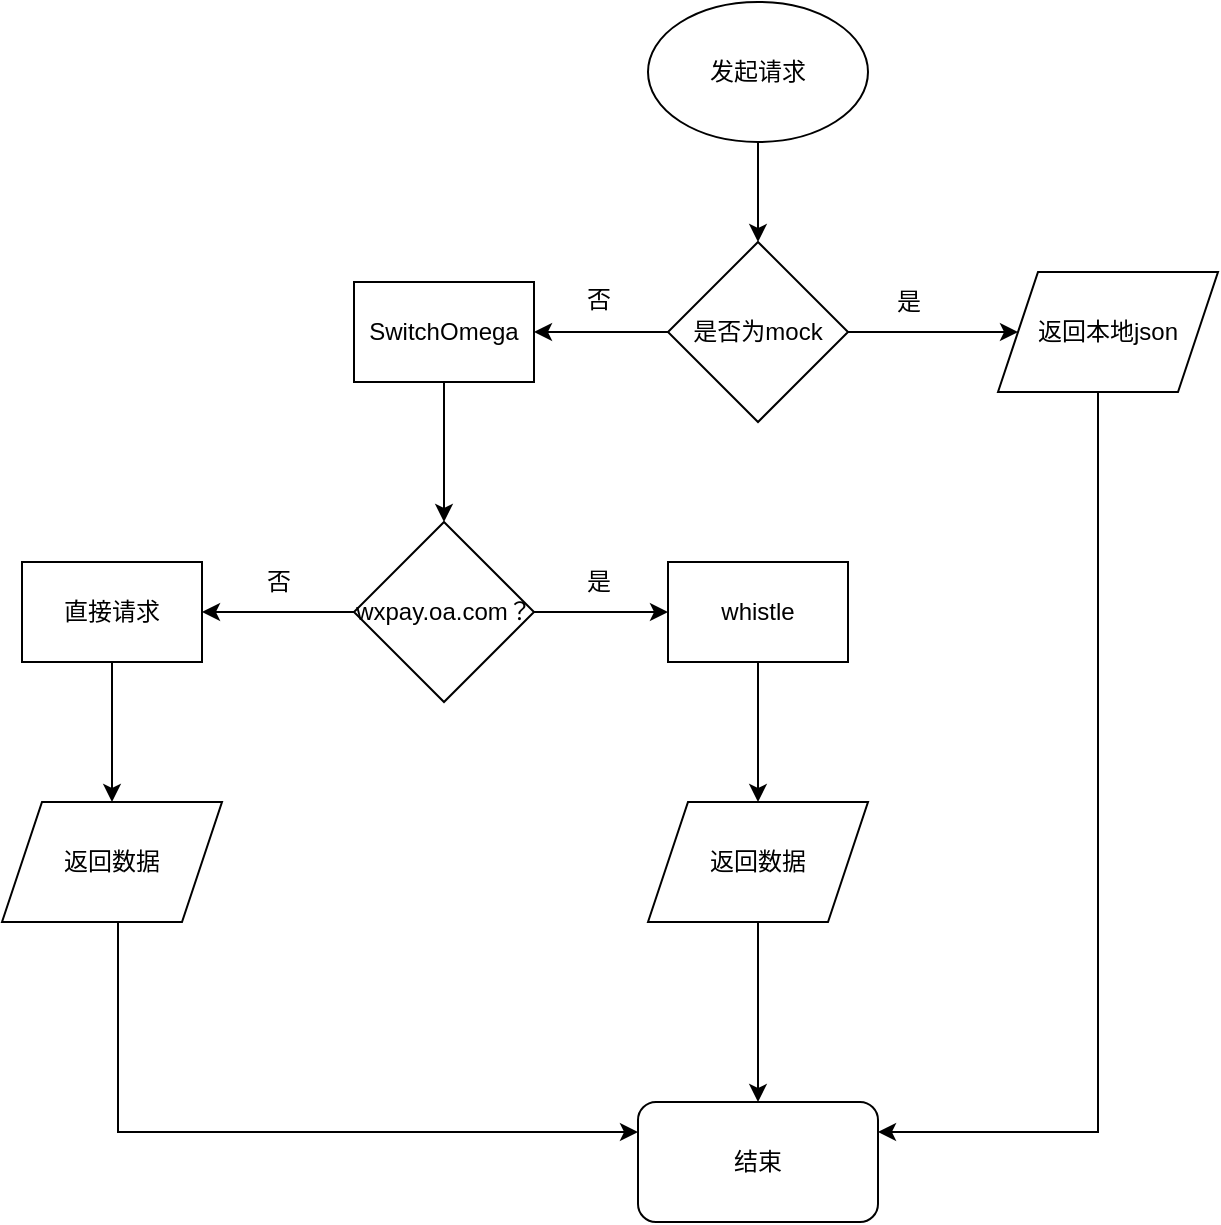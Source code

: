 <mxfile version="13.10.1" type="github"><diagram id="zZkqwI_QI6-libkwt4RM" name="Page-1"><mxGraphModel dx="1422" dy="762" grid="1" gridSize="10" guides="1" tooltips="1" connect="1" arrows="1" fold="1" page="1" pageScale="1" pageWidth="827" pageHeight="1169" math="0" shadow="0"><root><mxCell id="0"/><mxCell id="1" parent="0"/><mxCell id="q8AeRelRVfStKiR_wWOk-11" value="" style="edgeStyle=orthogonalEdgeStyle;rounded=0;orthogonalLoop=1;jettySize=auto;html=1;" edge="1" parent="1" source="UMQPJvTybZt6qvV0q8KS-12" target="UMQPJvTybZt6qvV0q8KS-19"><mxGeometry relative="1" as="geometry"/></mxCell><mxCell id="q8AeRelRVfStKiR_wWOk-12" value="" style="edgeStyle=orthogonalEdgeStyle;rounded=0;orthogonalLoop=1;jettySize=auto;html=1;" edge="1" parent="1" source="UMQPJvTybZt6qvV0q8KS-12" target="UMQPJvTybZt6qvV0q8KS-45"><mxGeometry relative="1" as="geometry"/></mxCell><mxCell id="UMQPJvTybZt6qvV0q8KS-12" value="wxpay.oa.com？" style="rhombus;whiteSpace=wrap;html=1;" parent="1" vertex="1"><mxGeometry x="198" y="270" width="90" height="90" as="geometry"/></mxCell><mxCell id="UMQPJvTybZt6qvV0q8KS-63" value="" style="edgeStyle=orthogonalEdgeStyle;rounded=0;orthogonalLoop=1;jettySize=auto;html=1;" parent="1" source="UMQPJvTybZt6qvV0q8KS-19" target="UMQPJvTybZt6qvV0q8KS-62" edge="1"><mxGeometry relative="1" as="geometry"/></mxCell><mxCell id="UMQPJvTybZt6qvV0q8KS-19" value="直接请求" style="rounded=0;whiteSpace=wrap;html=1;" parent="1" vertex="1"><mxGeometry x="32" y="290" width="90" height="50" as="geometry"/></mxCell><mxCell id="q8AeRelRVfStKiR_wWOk-2" value="" style="edgeStyle=orthogonalEdgeStyle;rounded=0;orthogonalLoop=1;jettySize=auto;html=1;" edge="1" parent="1" source="UMQPJvTybZt6qvV0q8KS-23" target="q8AeRelRVfStKiR_wWOk-1"><mxGeometry relative="1" as="geometry"/></mxCell><mxCell id="UMQPJvTybZt6qvV0q8KS-23" value="发起请求" style="ellipse;whiteSpace=wrap;html=1;" parent="1" vertex="1"><mxGeometry x="345" y="10" width="110" height="70" as="geometry"/></mxCell><mxCell id="q8AeRelRVfStKiR_wWOk-10" value="" style="edgeStyle=orthogonalEdgeStyle;rounded=0;orthogonalLoop=1;jettySize=auto;html=1;" edge="1" parent="1" source="UMQPJvTybZt6qvV0q8KS-42" target="UMQPJvTybZt6qvV0q8KS-12"><mxGeometry relative="1" as="geometry"/></mxCell><mxCell id="UMQPJvTybZt6qvV0q8KS-42" value="SwitchOmega" style="rounded=0;whiteSpace=wrap;html=1;" parent="1" vertex="1"><mxGeometry x="198" y="150" width="90" height="50" as="geometry"/></mxCell><mxCell id="UMQPJvTybZt6qvV0q8KS-48" value="" style="edgeStyle=orthogonalEdgeStyle;rounded=0;orthogonalLoop=1;jettySize=auto;html=1;" parent="1" source="UMQPJvTybZt6qvV0q8KS-45" target="UMQPJvTybZt6qvV0q8KS-47" edge="1"><mxGeometry relative="1" as="geometry"/></mxCell><mxCell id="UMQPJvTybZt6qvV0q8KS-45" value="whistle" style="rounded=0;whiteSpace=wrap;html=1;" parent="1" vertex="1"><mxGeometry x="355" y="290" width="90" height="50" as="geometry"/></mxCell><mxCell id="UMQPJvTybZt6qvV0q8KS-53" value="" style="edgeStyle=orthogonalEdgeStyle;rounded=0;orthogonalLoop=1;jettySize=auto;html=1;" parent="1" source="UMQPJvTybZt6qvV0q8KS-47" target="UMQPJvTybZt6qvV0q8KS-52" edge="1"><mxGeometry relative="1" as="geometry"/></mxCell><mxCell id="UMQPJvTybZt6qvV0q8KS-47" value="返回数据" style="shape=parallelogram;perimeter=parallelogramPerimeter;whiteSpace=wrap;html=1;fixedSize=1;" parent="1" vertex="1"><mxGeometry x="345" y="410" width="110" height="60" as="geometry"/></mxCell><mxCell id="UMQPJvTybZt6qvV0q8KS-65" style="edgeStyle=orthogonalEdgeStyle;rounded=0;orthogonalLoop=1;jettySize=auto;html=1;entryX=1;entryY=0.25;entryDx=0;entryDy=0;" parent="1" source="UMQPJvTybZt6qvV0q8KS-49" target="UMQPJvTybZt6qvV0q8KS-52" edge="1"><mxGeometry relative="1" as="geometry"><Array as="points"><mxPoint x="570" y="180"/><mxPoint x="570" y="575"/></Array></mxGeometry></mxCell><mxCell id="UMQPJvTybZt6qvV0q8KS-49" value="返回本地json" style="shape=parallelogram;perimeter=parallelogramPerimeter;whiteSpace=wrap;html=1;fixedSize=1;" parent="1" vertex="1"><mxGeometry x="520" y="145" width="110" height="60" as="geometry"/></mxCell><mxCell id="UMQPJvTybZt6qvV0q8KS-51" value="是" style="text;html=1;align=center;verticalAlign=middle;resizable=0;points=[];autosize=1;" parent="1" vertex="1"><mxGeometry x="460" y="150" width="30" height="20" as="geometry"/></mxCell><mxCell id="UMQPJvTybZt6qvV0q8KS-52" value="结束" style="rounded=1;whiteSpace=wrap;html=1;" parent="1" vertex="1"><mxGeometry x="340" y="560" width="120" height="60" as="geometry"/></mxCell><mxCell id="UMQPJvTybZt6qvV0q8KS-66" style="edgeStyle=orthogonalEdgeStyle;rounded=0;orthogonalLoop=1;jettySize=auto;html=1;entryX=0;entryY=0.25;entryDx=0;entryDy=0;" parent="1" source="UMQPJvTybZt6qvV0q8KS-62" target="UMQPJvTybZt6qvV0q8KS-52" edge="1"><mxGeometry relative="1" as="geometry"><Array as="points"><mxPoint x="80" y="440"/><mxPoint x="80" y="575"/></Array></mxGeometry></mxCell><mxCell id="UMQPJvTybZt6qvV0q8KS-62" value="返回数据" style="shape=parallelogram;perimeter=parallelogramPerimeter;whiteSpace=wrap;html=1;fixedSize=1;" parent="1" vertex="1"><mxGeometry x="22" y="410" width="110" height="60" as="geometry"/></mxCell><mxCell id="q8AeRelRVfStKiR_wWOk-7" value="" style="edgeStyle=orthogonalEdgeStyle;rounded=0;orthogonalLoop=1;jettySize=auto;html=1;" edge="1" parent="1" source="q8AeRelRVfStKiR_wWOk-1" target="UMQPJvTybZt6qvV0q8KS-49"><mxGeometry relative="1" as="geometry"/></mxCell><mxCell id="q8AeRelRVfStKiR_wWOk-9" value="" style="edgeStyle=orthogonalEdgeStyle;rounded=0;orthogonalLoop=1;jettySize=auto;html=1;" edge="1" parent="1" source="q8AeRelRVfStKiR_wWOk-1" target="UMQPJvTybZt6qvV0q8KS-42"><mxGeometry relative="1" as="geometry"/></mxCell><mxCell id="q8AeRelRVfStKiR_wWOk-1" value="是否为mock" style="rhombus;whiteSpace=wrap;html=1;" vertex="1" parent="1"><mxGeometry x="355" y="130" width="90" height="90" as="geometry"/></mxCell><mxCell id="q8AeRelRVfStKiR_wWOk-13" value="否" style="text;html=1;align=center;verticalAlign=middle;resizable=0;points=[];autosize=1;" vertex="1" parent="1"><mxGeometry x="305" y="149" width="30" height="20" as="geometry"/></mxCell><mxCell id="q8AeRelRVfStKiR_wWOk-14" value="是" style="text;html=1;align=center;verticalAlign=middle;resizable=0;points=[];autosize=1;" vertex="1" parent="1"><mxGeometry x="305" y="290" width="30" height="20" as="geometry"/></mxCell><mxCell id="q8AeRelRVfStKiR_wWOk-15" value="否" style="text;html=1;align=center;verticalAlign=middle;resizable=0;points=[];autosize=1;" vertex="1" parent="1"><mxGeometry x="145" y="290" width="30" height="20" as="geometry"/></mxCell></root></mxGraphModel></diagram></mxfile>